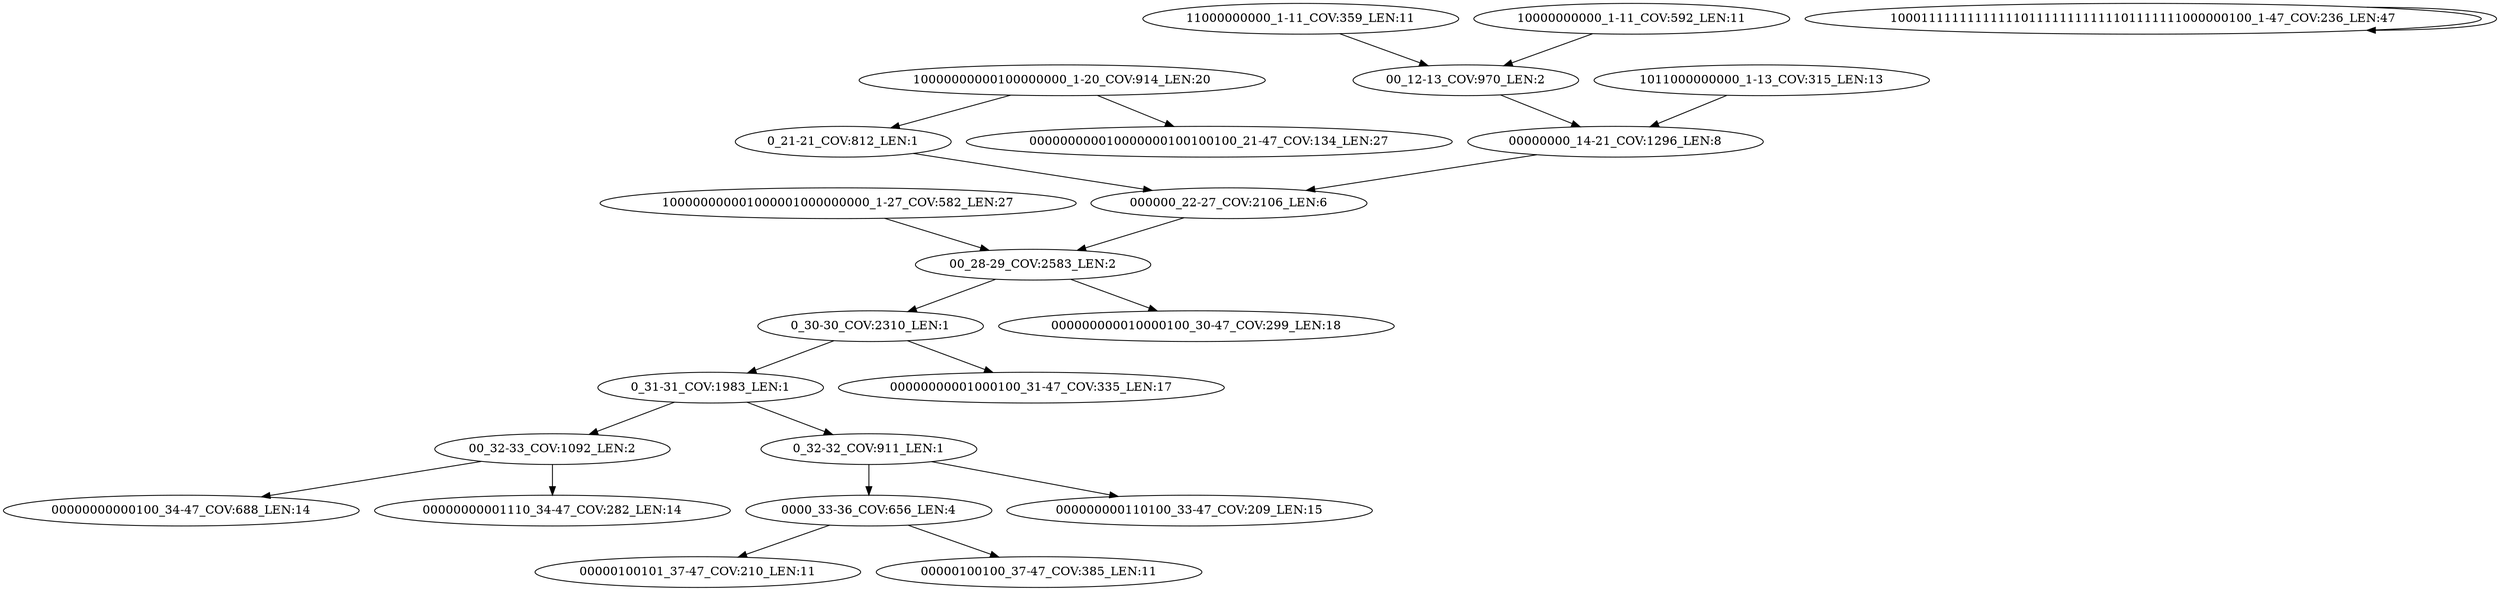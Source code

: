 digraph G {
    "100000000001000001000000000_1-27_COV:582_LEN:27" -> "00_28-29_COV:2583_LEN:2";
    "000000_22-27_COV:2106_LEN:6" -> "00_28-29_COV:2583_LEN:2";
    "0_21-21_COV:812_LEN:1" -> "000000_22-27_COV:2106_LEN:6";
    "0_31-31_COV:1983_LEN:1" -> "00_32-33_COV:1092_LEN:2";
    "0_31-31_COV:1983_LEN:1" -> "0_32-32_COV:911_LEN:1";
    "11000000000_1-11_COV:359_LEN:11" -> "00_12-13_COV:970_LEN:2";
    "1011000000000_1-13_COV:315_LEN:13" -> "00000000_14-21_COV:1296_LEN:8";
    "10000000000_1-11_COV:592_LEN:11" -> "00_12-13_COV:970_LEN:2";
    "10001111111111111011111111111101111111000000100_1-47_COV:236_LEN:47" -> "10001111111111111011111111111101111111000000100_1-47_COV:236_LEN:47";
    "00_12-13_COV:970_LEN:2" -> "00000000_14-21_COV:1296_LEN:8";
    "0_30-30_COV:2310_LEN:1" -> "0_31-31_COV:1983_LEN:1";
    "0_30-30_COV:2310_LEN:1" -> "00000000001000100_31-47_COV:335_LEN:17";
    "00_28-29_COV:2583_LEN:2" -> "000000000010000100_30-47_COV:299_LEN:18";
    "00_28-29_COV:2583_LEN:2" -> "0_30-30_COV:2310_LEN:1";
    "0000_33-36_COV:656_LEN:4" -> "00000100101_37-47_COV:210_LEN:11";
    "0000_33-36_COV:656_LEN:4" -> "00000100100_37-47_COV:385_LEN:11";
    "0_32-32_COV:911_LEN:1" -> "0000_33-36_COV:656_LEN:4";
    "0_32-32_COV:911_LEN:1" -> "000000000110100_33-47_COV:209_LEN:15";
    "00000000_14-21_COV:1296_LEN:8" -> "000000_22-27_COV:2106_LEN:6";
    "10000000000100000000_1-20_COV:914_LEN:20" -> "000000000010000000100100100_21-47_COV:134_LEN:27";
    "10000000000100000000_1-20_COV:914_LEN:20" -> "0_21-21_COV:812_LEN:1";
    "00_32-33_COV:1092_LEN:2" -> "00000000000100_34-47_COV:688_LEN:14";
    "00_32-33_COV:1092_LEN:2" -> "00000000001110_34-47_COV:282_LEN:14";
}
